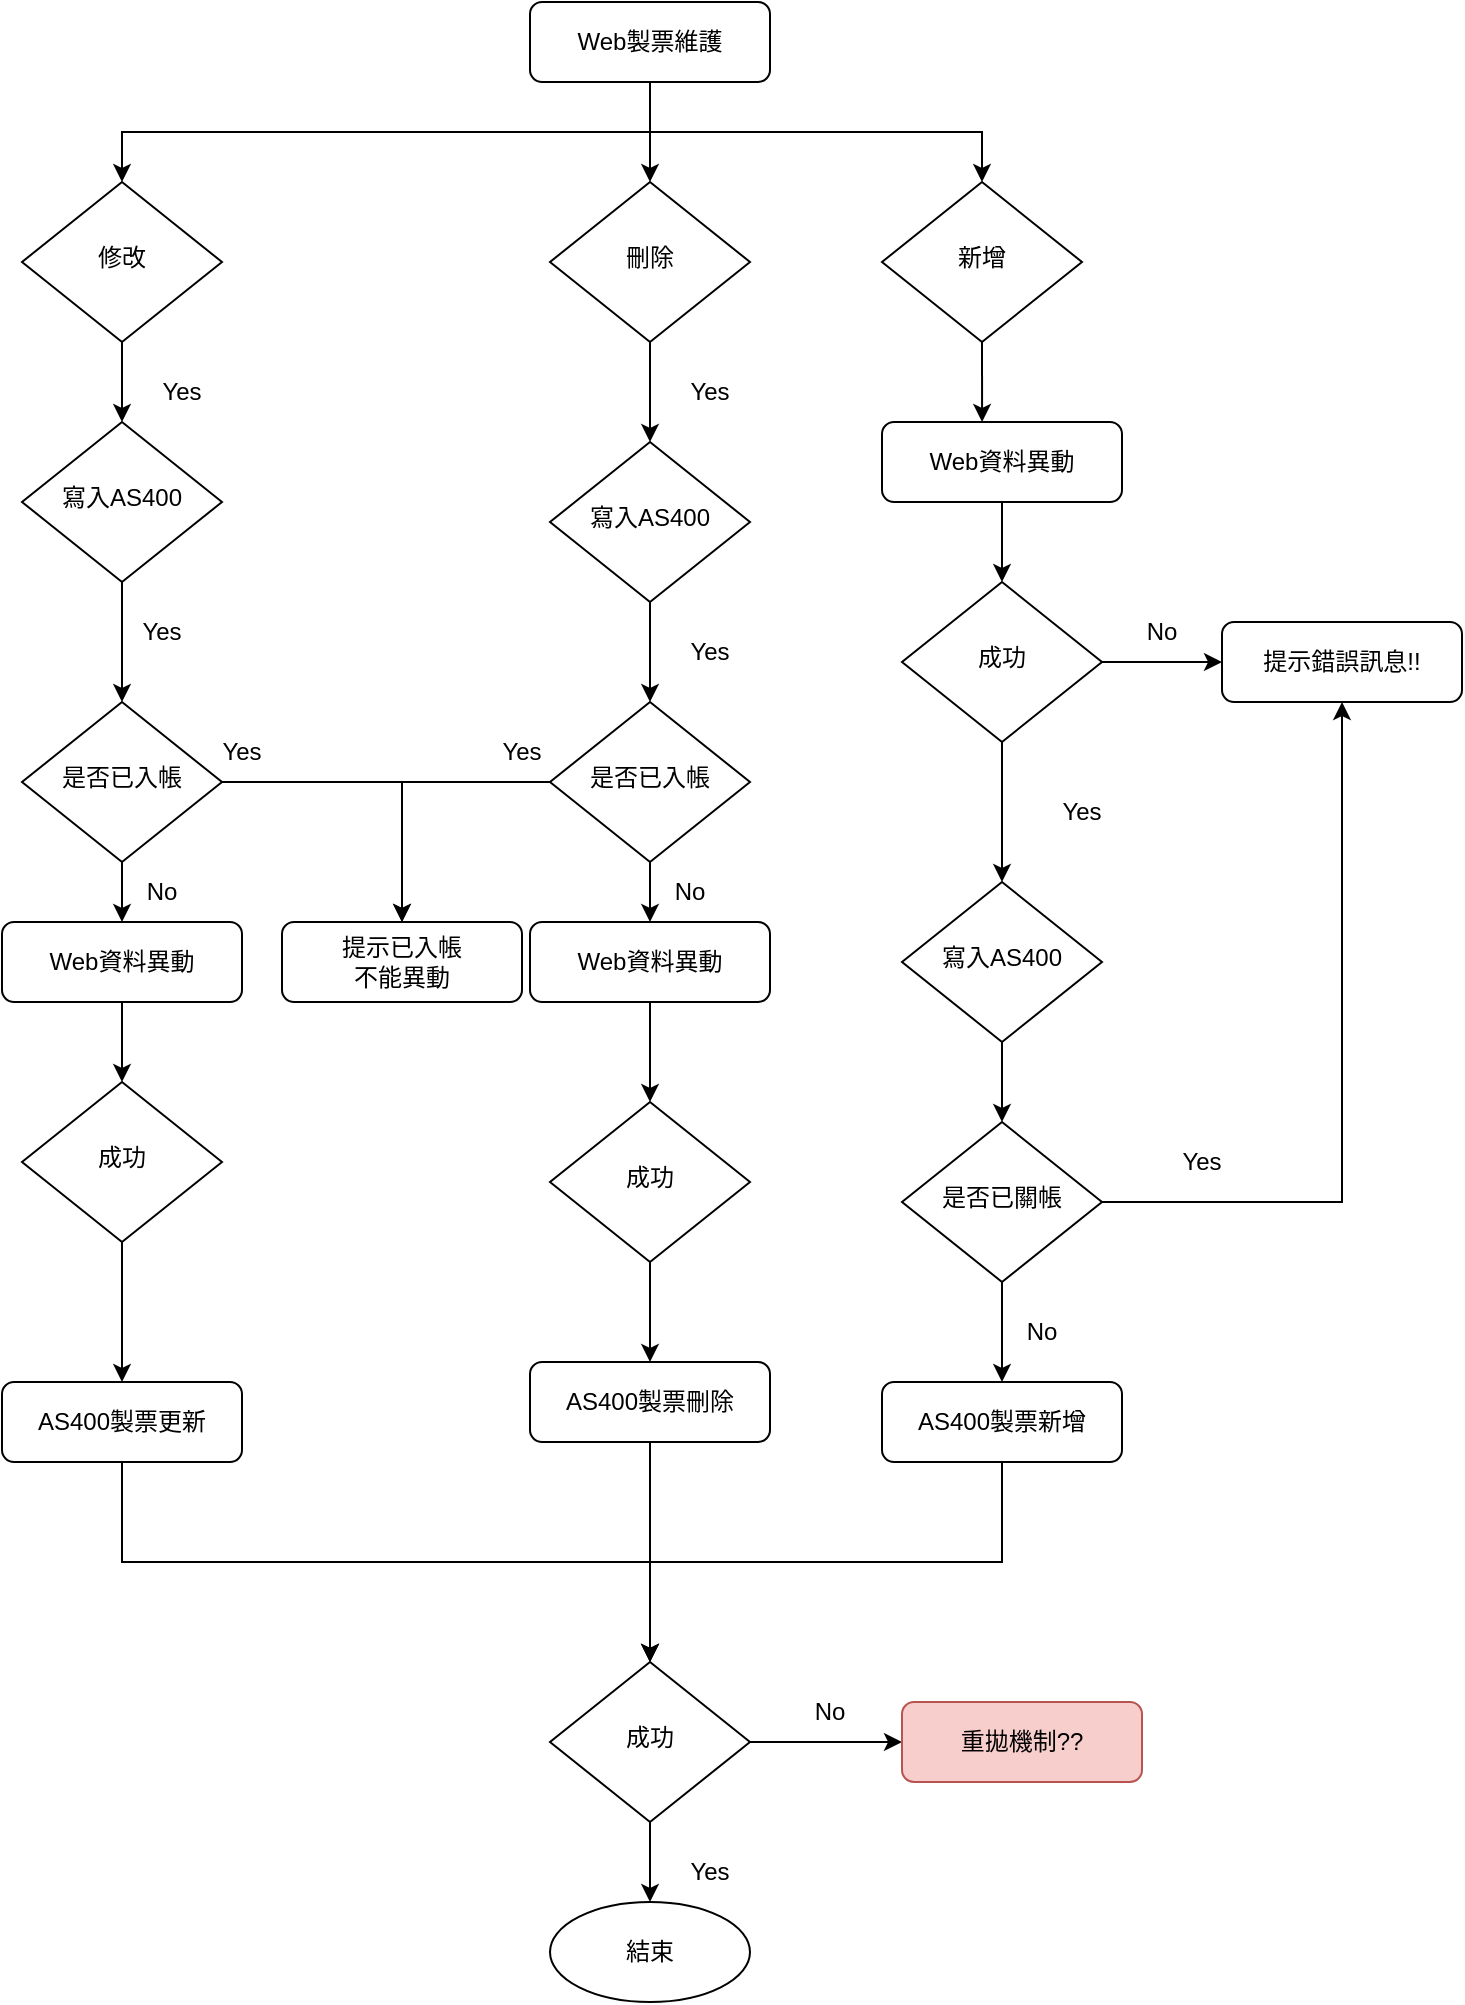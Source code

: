 <mxfile version="21.3.8" type="github">
  <diagram id="C5RBs43oDa-KdzZeNtuy" name="Page-1">
    <mxGraphModel dx="1434" dy="800" grid="1" gridSize="10" guides="1" tooltips="1" connect="1" arrows="1" fold="1" page="1" pageScale="1" pageWidth="827" pageHeight="1169" math="0" shadow="0">
      <root>
        <mxCell id="WIyWlLk6GJQsqaUBKTNV-0" />
        <mxCell id="WIyWlLk6GJQsqaUBKTNV-1" parent="WIyWlLk6GJQsqaUBKTNV-0" />
        <mxCell id="d1PBhEWN59_eSyJ3hZOR-18" style="edgeStyle=orthogonalEdgeStyle;rounded=0;orthogonalLoop=1;jettySize=auto;html=1;exitX=0.5;exitY=1;exitDx=0;exitDy=0;entryX=0.5;entryY=0;entryDx=0;entryDy=0;" edge="1" parent="WIyWlLk6GJQsqaUBKTNV-1" source="WIyWlLk6GJQsqaUBKTNV-3" target="d1PBhEWN59_eSyJ3hZOR-5">
          <mxGeometry relative="1" as="geometry" />
        </mxCell>
        <mxCell id="d1PBhEWN59_eSyJ3hZOR-19" style="edgeStyle=orthogonalEdgeStyle;rounded=0;orthogonalLoop=1;jettySize=auto;html=1;exitX=0.5;exitY=1;exitDx=0;exitDy=0;entryX=0.5;entryY=0;entryDx=0;entryDy=0;" edge="1" parent="WIyWlLk6GJQsqaUBKTNV-1" source="WIyWlLk6GJQsqaUBKTNV-3" target="d1PBhEWN59_eSyJ3hZOR-7">
          <mxGeometry relative="1" as="geometry" />
        </mxCell>
        <mxCell id="d1PBhEWN59_eSyJ3hZOR-20" style="edgeStyle=orthogonalEdgeStyle;rounded=0;orthogonalLoop=1;jettySize=auto;html=1;exitX=0.5;exitY=1;exitDx=0;exitDy=0;" edge="1" parent="WIyWlLk6GJQsqaUBKTNV-1" source="WIyWlLk6GJQsqaUBKTNV-3" target="d1PBhEWN59_eSyJ3hZOR-6">
          <mxGeometry relative="1" as="geometry" />
        </mxCell>
        <mxCell id="WIyWlLk6GJQsqaUBKTNV-3" value="Web製票維護" style="rounded=1;whiteSpace=wrap;html=1;fontSize=12;glass=0;strokeWidth=1;shadow=0;" parent="WIyWlLk6GJQsqaUBKTNV-1" vertex="1">
          <mxGeometry x="294" y="30" width="120" height="40" as="geometry" />
        </mxCell>
        <mxCell id="d1PBhEWN59_eSyJ3hZOR-64" style="edgeStyle=orthogonalEdgeStyle;rounded=0;orthogonalLoop=1;jettySize=auto;html=1;exitX=0.5;exitY=1;exitDx=0;exitDy=0;entryX=0.5;entryY=0;entryDx=0;entryDy=0;" edge="1" parent="WIyWlLk6GJQsqaUBKTNV-1" source="WIyWlLk6GJQsqaUBKTNV-12" target="d1PBhEWN59_eSyJ3hZOR-26">
          <mxGeometry relative="1" as="geometry" />
        </mxCell>
        <mxCell id="WIyWlLk6GJQsqaUBKTNV-12" value="AS400製票新增" style="rounded=1;whiteSpace=wrap;html=1;fontSize=12;glass=0;strokeWidth=1;shadow=0;" parent="WIyWlLk6GJQsqaUBKTNV-1" vertex="1">
          <mxGeometry x="470" y="720" width="120" height="40" as="geometry" />
        </mxCell>
        <mxCell id="d1PBhEWN59_eSyJ3hZOR-24" style="edgeStyle=orthogonalEdgeStyle;rounded=0;orthogonalLoop=1;jettySize=auto;html=1;exitX=0.5;exitY=1;exitDx=0;exitDy=0;entryX=0.5;entryY=0;entryDx=0;entryDy=0;" edge="1" parent="WIyWlLk6GJQsqaUBKTNV-1" source="d1PBhEWN59_eSyJ3hZOR-1" target="d1PBhEWN59_eSyJ3hZOR-8">
          <mxGeometry relative="1" as="geometry" />
        </mxCell>
        <mxCell id="d1PBhEWN59_eSyJ3hZOR-1" value="寫入AS400" style="rhombus;whiteSpace=wrap;html=1;shadow=0;fontFamily=Helvetica;fontSize=12;align=center;strokeWidth=1;spacing=6;spacingTop=-4;" vertex="1" parent="WIyWlLk6GJQsqaUBKTNV-1">
          <mxGeometry x="480" y="470" width="100" height="80" as="geometry" />
        </mxCell>
        <mxCell id="d1PBhEWN59_eSyJ3hZOR-22" style="edgeStyle=orthogonalEdgeStyle;rounded=0;orthogonalLoop=1;jettySize=auto;html=1;exitX=0.5;exitY=1;exitDx=0;exitDy=0;" edge="1" parent="WIyWlLk6GJQsqaUBKTNV-1" source="d1PBhEWN59_eSyJ3hZOR-2" target="d1PBhEWN59_eSyJ3hZOR-4">
          <mxGeometry relative="1" as="geometry" />
        </mxCell>
        <mxCell id="d1PBhEWN59_eSyJ3hZOR-2" value="Web資料異動" style="rounded=1;whiteSpace=wrap;html=1;fontSize=12;glass=0;strokeWidth=1;shadow=0;" vertex="1" parent="WIyWlLk6GJQsqaUBKTNV-1">
          <mxGeometry x="470" y="240" width="120" height="40" as="geometry" />
        </mxCell>
        <mxCell id="d1PBhEWN59_eSyJ3hZOR-39" value="" style="edgeStyle=orthogonalEdgeStyle;rounded=0;orthogonalLoop=1;jettySize=auto;html=1;" edge="1" parent="WIyWlLk6GJQsqaUBKTNV-1" source="d1PBhEWN59_eSyJ3hZOR-3" target="d1PBhEWN59_eSyJ3hZOR-16">
          <mxGeometry relative="1" as="geometry" />
        </mxCell>
        <mxCell id="d1PBhEWN59_eSyJ3hZOR-3" value="成功" style="rhombus;whiteSpace=wrap;html=1;shadow=0;fontFamily=Helvetica;fontSize=12;align=center;strokeWidth=1;spacing=6;spacingTop=-4;" vertex="1" parent="WIyWlLk6GJQsqaUBKTNV-1">
          <mxGeometry x="40" y="570" width="100" height="80" as="geometry" />
        </mxCell>
        <mxCell id="d1PBhEWN59_eSyJ3hZOR-23" style="edgeStyle=orthogonalEdgeStyle;rounded=0;orthogonalLoop=1;jettySize=auto;html=1;exitX=0.5;exitY=1;exitDx=0;exitDy=0;entryX=0.5;entryY=0;entryDx=0;entryDy=0;" edge="1" parent="WIyWlLk6GJQsqaUBKTNV-1" source="d1PBhEWN59_eSyJ3hZOR-4" target="d1PBhEWN59_eSyJ3hZOR-1">
          <mxGeometry relative="1" as="geometry" />
        </mxCell>
        <mxCell id="d1PBhEWN59_eSyJ3hZOR-44" style="edgeStyle=orthogonalEdgeStyle;rounded=0;orthogonalLoop=1;jettySize=auto;html=1;exitX=1;exitY=0.5;exitDx=0;exitDy=0;" edge="1" parent="WIyWlLk6GJQsqaUBKTNV-1" source="d1PBhEWN59_eSyJ3hZOR-4" target="d1PBhEWN59_eSyJ3hZOR-43">
          <mxGeometry relative="1" as="geometry" />
        </mxCell>
        <mxCell id="d1PBhEWN59_eSyJ3hZOR-4" value="成功" style="rhombus;whiteSpace=wrap;html=1;shadow=0;fontFamily=Helvetica;fontSize=12;align=center;strokeWidth=1;spacing=6;spacingTop=-4;" vertex="1" parent="WIyWlLk6GJQsqaUBKTNV-1">
          <mxGeometry x="480" y="320" width="100" height="80" as="geometry" />
        </mxCell>
        <mxCell id="d1PBhEWN59_eSyJ3hZOR-21" style="edgeStyle=orthogonalEdgeStyle;rounded=0;orthogonalLoop=1;jettySize=auto;html=1;exitX=0.5;exitY=1;exitDx=0;exitDy=0;entryX=0.417;entryY=0;entryDx=0;entryDy=0;entryPerimeter=0;" edge="1" parent="WIyWlLk6GJQsqaUBKTNV-1" source="d1PBhEWN59_eSyJ3hZOR-5" target="d1PBhEWN59_eSyJ3hZOR-2">
          <mxGeometry relative="1" as="geometry" />
        </mxCell>
        <mxCell id="d1PBhEWN59_eSyJ3hZOR-5" value="新增" style="rhombus;whiteSpace=wrap;html=1;shadow=0;fontFamily=Helvetica;fontSize=12;align=center;strokeWidth=1;spacing=6;spacingTop=-4;" vertex="1" parent="WIyWlLk6GJQsqaUBKTNV-1">
          <mxGeometry x="470" y="120" width="100" height="80" as="geometry" />
        </mxCell>
        <mxCell id="d1PBhEWN59_eSyJ3hZOR-34" style="edgeStyle=orthogonalEdgeStyle;rounded=0;orthogonalLoop=1;jettySize=auto;html=1;exitX=0.5;exitY=1;exitDx=0;exitDy=0;entryX=0.5;entryY=0;entryDx=0;entryDy=0;" edge="1" parent="WIyWlLk6GJQsqaUBKTNV-1" source="d1PBhEWN59_eSyJ3hZOR-6" target="d1PBhEWN59_eSyJ3hZOR-10">
          <mxGeometry relative="1" as="geometry" />
        </mxCell>
        <mxCell id="d1PBhEWN59_eSyJ3hZOR-6" value="修改" style="rhombus;whiteSpace=wrap;html=1;shadow=0;fontFamily=Helvetica;fontSize=12;align=center;strokeWidth=1;spacing=6;spacingTop=-4;" vertex="1" parent="WIyWlLk6GJQsqaUBKTNV-1">
          <mxGeometry x="40" y="120" width="100" height="80" as="geometry" />
        </mxCell>
        <mxCell id="d1PBhEWN59_eSyJ3hZOR-29" style="edgeStyle=orthogonalEdgeStyle;rounded=0;orthogonalLoop=1;jettySize=auto;html=1;exitX=0.5;exitY=1;exitDx=0;exitDy=0;entryX=0.5;entryY=0;entryDx=0;entryDy=0;" edge="1" parent="WIyWlLk6GJQsqaUBKTNV-1" source="d1PBhEWN59_eSyJ3hZOR-7" target="d1PBhEWN59_eSyJ3hZOR-14">
          <mxGeometry relative="1" as="geometry" />
        </mxCell>
        <mxCell id="d1PBhEWN59_eSyJ3hZOR-7" value="刪除" style="rhombus;whiteSpace=wrap;html=1;shadow=0;fontFamily=Helvetica;fontSize=12;align=center;strokeWidth=1;spacing=6;spacingTop=-4;" vertex="1" parent="WIyWlLk6GJQsqaUBKTNV-1">
          <mxGeometry x="304" y="120" width="100" height="80" as="geometry" />
        </mxCell>
        <mxCell id="d1PBhEWN59_eSyJ3hZOR-25" style="edgeStyle=orthogonalEdgeStyle;rounded=0;orthogonalLoop=1;jettySize=auto;html=1;exitX=0.5;exitY=1;exitDx=0;exitDy=0;entryX=0.5;entryY=0;entryDx=0;entryDy=0;" edge="1" parent="WIyWlLk6GJQsqaUBKTNV-1" source="d1PBhEWN59_eSyJ3hZOR-8" target="WIyWlLk6GJQsqaUBKTNV-12">
          <mxGeometry relative="1" as="geometry" />
        </mxCell>
        <mxCell id="d1PBhEWN59_eSyJ3hZOR-59" style="edgeStyle=orthogonalEdgeStyle;rounded=0;orthogonalLoop=1;jettySize=auto;html=1;entryX=0.5;entryY=1;entryDx=0;entryDy=0;" edge="1" parent="WIyWlLk6GJQsqaUBKTNV-1" source="d1PBhEWN59_eSyJ3hZOR-8" target="d1PBhEWN59_eSyJ3hZOR-43">
          <mxGeometry relative="1" as="geometry" />
        </mxCell>
        <mxCell id="d1PBhEWN59_eSyJ3hZOR-8" value="是否已關帳" style="rhombus;whiteSpace=wrap;html=1;shadow=0;fontFamily=Helvetica;fontSize=12;align=center;strokeWidth=1;spacing=6;spacingTop=-4;" vertex="1" parent="WIyWlLk6GJQsqaUBKTNV-1">
          <mxGeometry x="480" y="590" width="100" height="80" as="geometry" />
        </mxCell>
        <mxCell id="d1PBhEWN59_eSyJ3hZOR-38" style="edgeStyle=orthogonalEdgeStyle;rounded=0;orthogonalLoop=1;jettySize=auto;html=1;exitX=0.5;exitY=1;exitDx=0;exitDy=0;entryX=0.5;entryY=0;entryDx=0;entryDy=0;" edge="1" parent="WIyWlLk6GJQsqaUBKTNV-1" source="d1PBhEWN59_eSyJ3hZOR-9" target="d1PBhEWN59_eSyJ3hZOR-3">
          <mxGeometry relative="1" as="geometry" />
        </mxCell>
        <mxCell id="d1PBhEWN59_eSyJ3hZOR-9" value="Web資料異動" style="rounded=1;whiteSpace=wrap;html=1;fontSize=12;glass=0;strokeWidth=1;shadow=0;" vertex="1" parent="WIyWlLk6GJQsqaUBKTNV-1">
          <mxGeometry x="30" y="490" width="120" height="40" as="geometry" />
        </mxCell>
        <mxCell id="d1PBhEWN59_eSyJ3hZOR-36" style="edgeStyle=orthogonalEdgeStyle;rounded=0;orthogonalLoop=1;jettySize=auto;html=1;exitX=0.5;exitY=1;exitDx=0;exitDy=0;entryX=0.5;entryY=0;entryDx=0;entryDy=0;" edge="1" parent="WIyWlLk6GJQsqaUBKTNV-1" source="d1PBhEWN59_eSyJ3hZOR-10" target="d1PBhEWN59_eSyJ3hZOR-11">
          <mxGeometry relative="1" as="geometry" />
        </mxCell>
        <mxCell id="d1PBhEWN59_eSyJ3hZOR-10" value="寫入AS400" style="rhombus;whiteSpace=wrap;html=1;shadow=0;fontFamily=Helvetica;fontSize=12;align=center;strokeWidth=1;spacing=6;spacingTop=-4;" vertex="1" parent="WIyWlLk6GJQsqaUBKTNV-1">
          <mxGeometry x="40" y="240" width="100" height="80" as="geometry" />
        </mxCell>
        <mxCell id="d1PBhEWN59_eSyJ3hZOR-37" style="edgeStyle=orthogonalEdgeStyle;rounded=0;orthogonalLoop=1;jettySize=auto;html=1;exitX=0.5;exitY=1;exitDx=0;exitDy=0;" edge="1" parent="WIyWlLk6GJQsqaUBKTNV-1" source="d1PBhEWN59_eSyJ3hZOR-11" target="d1PBhEWN59_eSyJ3hZOR-9">
          <mxGeometry relative="1" as="geometry" />
        </mxCell>
        <mxCell id="d1PBhEWN59_eSyJ3hZOR-55" style="edgeStyle=orthogonalEdgeStyle;rounded=0;orthogonalLoop=1;jettySize=auto;html=1;exitX=1;exitY=0.5;exitDx=0;exitDy=0;entryX=0.5;entryY=0;entryDx=0;entryDy=0;" edge="1" parent="WIyWlLk6GJQsqaUBKTNV-1" source="d1PBhEWN59_eSyJ3hZOR-11" target="d1PBhEWN59_eSyJ3hZOR-53">
          <mxGeometry relative="1" as="geometry">
            <mxPoint x="230" y="480" as="targetPoint" />
          </mxGeometry>
        </mxCell>
        <mxCell id="d1PBhEWN59_eSyJ3hZOR-11" value="是否已入帳" style="rhombus;whiteSpace=wrap;html=1;shadow=0;fontFamily=Helvetica;fontSize=12;align=center;strokeWidth=1;spacing=6;spacingTop=-4;" vertex="1" parent="WIyWlLk6GJQsqaUBKTNV-1">
          <mxGeometry x="40" y="380" width="100" height="80" as="geometry" />
        </mxCell>
        <mxCell id="d1PBhEWN59_eSyJ3hZOR-32" style="edgeStyle=orthogonalEdgeStyle;rounded=0;orthogonalLoop=1;jettySize=auto;html=1;exitX=0.5;exitY=1;exitDx=0;exitDy=0;" edge="1" parent="WIyWlLk6GJQsqaUBKTNV-1" source="d1PBhEWN59_eSyJ3hZOR-12" target="d1PBhEWN59_eSyJ3hZOR-13">
          <mxGeometry relative="1" as="geometry" />
        </mxCell>
        <mxCell id="d1PBhEWN59_eSyJ3hZOR-12" value="Web資料異動" style="rounded=1;whiteSpace=wrap;html=1;fontSize=12;glass=0;strokeWidth=1;shadow=0;" vertex="1" parent="WIyWlLk6GJQsqaUBKTNV-1">
          <mxGeometry x="294" y="490" width="120" height="40" as="geometry" />
        </mxCell>
        <mxCell id="d1PBhEWN59_eSyJ3hZOR-33" style="edgeStyle=orthogonalEdgeStyle;rounded=0;orthogonalLoop=1;jettySize=auto;html=1;exitX=0.5;exitY=1;exitDx=0;exitDy=0;entryX=0.5;entryY=0;entryDx=0;entryDy=0;" edge="1" parent="WIyWlLk6GJQsqaUBKTNV-1" source="d1PBhEWN59_eSyJ3hZOR-13" target="d1PBhEWN59_eSyJ3hZOR-17">
          <mxGeometry relative="1" as="geometry" />
        </mxCell>
        <mxCell id="d1PBhEWN59_eSyJ3hZOR-13" value="成功" style="rhombus;whiteSpace=wrap;html=1;shadow=0;fontFamily=Helvetica;fontSize=12;align=center;strokeWidth=1;spacing=6;spacingTop=-4;" vertex="1" parent="WIyWlLk6GJQsqaUBKTNV-1">
          <mxGeometry x="304" y="580" width="100" height="80" as="geometry" />
        </mxCell>
        <mxCell id="d1PBhEWN59_eSyJ3hZOR-30" style="edgeStyle=orthogonalEdgeStyle;rounded=0;orthogonalLoop=1;jettySize=auto;html=1;exitX=0.5;exitY=1;exitDx=0;exitDy=0;" edge="1" parent="WIyWlLk6GJQsqaUBKTNV-1" source="d1PBhEWN59_eSyJ3hZOR-14" target="d1PBhEWN59_eSyJ3hZOR-15">
          <mxGeometry relative="1" as="geometry" />
        </mxCell>
        <mxCell id="d1PBhEWN59_eSyJ3hZOR-14" value="寫入AS400" style="rhombus;whiteSpace=wrap;html=1;shadow=0;fontFamily=Helvetica;fontSize=12;align=center;strokeWidth=1;spacing=6;spacingTop=-4;" vertex="1" parent="WIyWlLk6GJQsqaUBKTNV-1">
          <mxGeometry x="304" y="250" width="100" height="80" as="geometry" />
        </mxCell>
        <mxCell id="d1PBhEWN59_eSyJ3hZOR-31" style="edgeStyle=orthogonalEdgeStyle;rounded=0;orthogonalLoop=1;jettySize=auto;html=1;exitX=0.5;exitY=1;exitDx=0;exitDy=0;entryX=0.5;entryY=0;entryDx=0;entryDy=0;" edge="1" parent="WIyWlLk6GJQsqaUBKTNV-1" source="d1PBhEWN59_eSyJ3hZOR-15" target="d1PBhEWN59_eSyJ3hZOR-12">
          <mxGeometry relative="1" as="geometry" />
        </mxCell>
        <mxCell id="d1PBhEWN59_eSyJ3hZOR-54" style="edgeStyle=orthogonalEdgeStyle;rounded=0;orthogonalLoop=1;jettySize=auto;html=1;exitX=0;exitY=0.5;exitDx=0;exitDy=0;" edge="1" parent="WIyWlLk6GJQsqaUBKTNV-1" source="d1PBhEWN59_eSyJ3hZOR-15" target="d1PBhEWN59_eSyJ3hZOR-53">
          <mxGeometry relative="1" as="geometry" />
        </mxCell>
        <mxCell id="d1PBhEWN59_eSyJ3hZOR-15" value="是否已入帳" style="rhombus;whiteSpace=wrap;html=1;shadow=0;fontFamily=Helvetica;fontSize=12;align=center;strokeWidth=1;spacing=6;spacingTop=-4;" vertex="1" parent="WIyWlLk6GJQsqaUBKTNV-1">
          <mxGeometry x="304" y="380" width="100" height="80" as="geometry" />
        </mxCell>
        <mxCell id="d1PBhEWN59_eSyJ3hZOR-62" style="edgeStyle=orthogonalEdgeStyle;rounded=0;orthogonalLoop=1;jettySize=auto;html=1;exitX=0.5;exitY=1;exitDx=0;exitDy=0;entryX=0.5;entryY=0;entryDx=0;entryDy=0;" edge="1" parent="WIyWlLk6GJQsqaUBKTNV-1" source="d1PBhEWN59_eSyJ3hZOR-16" target="d1PBhEWN59_eSyJ3hZOR-26">
          <mxGeometry relative="1" as="geometry">
            <mxPoint x="350" y="810" as="targetPoint" />
            <Array as="points">
              <mxPoint x="90" y="810" />
              <mxPoint x="354" y="810" />
            </Array>
          </mxGeometry>
        </mxCell>
        <mxCell id="d1PBhEWN59_eSyJ3hZOR-16" value="AS400製票更新" style="rounded=1;whiteSpace=wrap;html=1;fontSize=12;glass=0;strokeWidth=1;shadow=0;" vertex="1" parent="WIyWlLk6GJQsqaUBKTNV-1">
          <mxGeometry x="30" y="720" width="120" height="40" as="geometry" />
        </mxCell>
        <mxCell id="d1PBhEWN59_eSyJ3hZOR-63" style="edgeStyle=orthogonalEdgeStyle;rounded=0;orthogonalLoop=1;jettySize=auto;html=1;exitX=0.5;exitY=1;exitDx=0;exitDy=0;" edge="1" parent="WIyWlLk6GJQsqaUBKTNV-1" source="d1PBhEWN59_eSyJ3hZOR-17" target="d1PBhEWN59_eSyJ3hZOR-26">
          <mxGeometry relative="1" as="geometry" />
        </mxCell>
        <mxCell id="d1PBhEWN59_eSyJ3hZOR-17" value="AS400製票刪除" style="rounded=1;whiteSpace=wrap;html=1;fontSize=12;glass=0;strokeWidth=1;shadow=0;" vertex="1" parent="WIyWlLk6GJQsqaUBKTNV-1">
          <mxGeometry x="294" y="710" width="120" height="40" as="geometry" />
        </mxCell>
        <mxCell id="d1PBhEWN59_eSyJ3hZOR-66" style="edgeStyle=orthogonalEdgeStyle;rounded=0;orthogonalLoop=1;jettySize=auto;html=1;exitX=0.5;exitY=1;exitDx=0;exitDy=0;" edge="1" parent="WIyWlLk6GJQsqaUBKTNV-1" source="d1PBhEWN59_eSyJ3hZOR-26" target="d1PBhEWN59_eSyJ3hZOR-61">
          <mxGeometry relative="1" as="geometry" />
        </mxCell>
        <mxCell id="d1PBhEWN59_eSyJ3hZOR-67" style="edgeStyle=orthogonalEdgeStyle;rounded=0;orthogonalLoop=1;jettySize=auto;html=1;exitX=1;exitY=0.5;exitDx=0;exitDy=0;" edge="1" parent="WIyWlLk6GJQsqaUBKTNV-1" source="d1PBhEWN59_eSyJ3hZOR-26" target="d1PBhEWN59_eSyJ3hZOR-28">
          <mxGeometry relative="1" as="geometry" />
        </mxCell>
        <mxCell id="d1PBhEWN59_eSyJ3hZOR-26" value="成功" style="rhombus;whiteSpace=wrap;html=1;shadow=0;fontFamily=Helvetica;fontSize=12;align=center;strokeWidth=1;spacing=6;spacingTop=-4;" vertex="1" parent="WIyWlLk6GJQsqaUBKTNV-1">
          <mxGeometry x="304" y="860" width="100" height="80" as="geometry" />
        </mxCell>
        <mxCell id="d1PBhEWN59_eSyJ3hZOR-28" value="重拋機制??" style="rounded=1;whiteSpace=wrap;html=1;fontSize=12;glass=0;strokeWidth=1;shadow=0;fillColor=#f8cecc;strokeColor=#b85450;" vertex="1" parent="WIyWlLk6GJQsqaUBKTNV-1">
          <mxGeometry x="480" y="880" width="120" height="40" as="geometry" />
        </mxCell>
        <mxCell id="d1PBhEWN59_eSyJ3hZOR-43" value="提示錯誤訊息!!" style="rounded=1;whiteSpace=wrap;html=1;fontSize=12;glass=0;strokeWidth=1;shadow=0;" vertex="1" parent="WIyWlLk6GJQsqaUBKTNV-1">
          <mxGeometry x="640" y="340" width="120" height="40" as="geometry" />
        </mxCell>
        <mxCell id="d1PBhEWN59_eSyJ3hZOR-45" value="No" style="text;html=1;strokeColor=none;fillColor=none;align=center;verticalAlign=middle;whiteSpace=wrap;rounded=0;" vertex="1" parent="WIyWlLk6GJQsqaUBKTNV-1">
          <mxGeometry x="580" y="330" width="60" height="30" as="geometry" />
        </mxCell>
        <mxCell id="d1PBhEWN59_eSyJ3hZOR-46" value="Yes" style="text;html=1;strokeColor=none;fillColor=none;align=center;verticalAlign=middle;whiteSpace=wrap;rounded=0;" vertex="1" parent="WIyWlLk6GJQsqaUBKTNV-1">
          <mxGeometry x="540" y="420" width="60" height="30" as="geometry" />
        </mxCell>
        <mxCell id="d1PBhEWN59_eSyJ3hZOR-47" value="Yes" style="text;html=1;strokeColor=none;fillColor=none;align=center;verticalAlign=middle;whiteSpace=wrap;rounded=0;" vertex="1" parent="WIyWlLk6GJQsqaUBKTNV-1">
          <mxGeometry x="354" y="340" width="60" height="30" as="geometry" />
        </mxCell>
        <mxCell id="d1PBhEWN59_eSyJ3hZOR-48" value="Yes" style="text;html=1;strokeColor=none;fillColor=none;align=center;verticalAlign=middle;whiteSpace=wrap;rounded=0;" vertex="1" parent="WIyWlLk6GJQsqaUBKTNV-1">
          <mxGeometry x="354" y="210" width="60" height="30" as="geometry" />
        </mxCell>
        <mxCell id="d1PBhEWN59_eSyJ3hZOR-49" value="Yes" style="text;html=1;strokeColor=none;fillColor=none;align=center;verticalAlign=middle;whiteSpace=wrap;rounded=0;" vertex="1" parent="WIyWlLk6GJQsqaUBKTNV-1">
          <mxGeometry x="90" y="210" width="60" height="30" as="geometry" />
        </mxCell>
        <mxCell id="d1PBhEWN59_eSyJ3hZOR-50" value="Yes" style="text;html=1;strokeColor=none;fillColor=none;align=center;verticalAlign=middle;whiteSpace=wrap;rounded=0;" vertex="1" parent="WIyWlLk6GJQsqaUBKTNV-1">
          <mxGeometry x="80" y="330" width="60" height="30" as="geometry" />
        </mxCell>
        <mxCell id="d1PBhEWN59_eSyJ3hZOR-51" value="No" style="text;html=1;strokeColor=none;fillColor=none;align=center;verticalAlign=middle;whiteSpace=wrap;rounded=0;" vertex="1" parent="WIyWlLk6GJQsqaUBKTNV-1">
          <mxGeometry x="344" y="460" width="60" height="30" as="geometry" />
        </mxCell>
        <mxCell id="d1PBhEWN59_eSyJ3hZOR-52" value="No" style="text;html=1;strokeColor=none;fillColor=none;align=center;verticalAlign=middle;whiteSpace=wrap;rounded=0;" vertex="1" parent="WIyWlLk6GJQsqaUBKTNV-1">
          <mxGeometry x="80" y="460" width="60" height="30" as="geometry" />
        </mxCell>
        <mxCell id="d1PBhEWN59_eSyJ3hZOR-53" value="提示已入帳&lt;br&gt;不能異動" style="rounded=1;whiteSpace=wrap;html=1;fontSize=12;glass=0;strokeWidth=1;shadow=0;" vertex="1" parent="WIyWlLk6GJQsqaUBKTNV-1">
          <mxGeometry x="170" y="490" width="120" height="40" as="geometry" />
        </mxCell>
        <mxCell id="d1PBhEWN59_eSyJ3hZOR-56" value="Yes" style="text;html=1;strokeColor=none;fillColor=none;align=center;verticalAlign=middle;whiteSpace=wrap;rounded=0;" vertex="1" parent="WIyWlLk6GJQsqaUBKTNV-1">
          <mxGeometry x="260" y="390" width="60" height="30" as="geometry" />
        </mxCell>
        <mxCell id="d1PBhEWN59_eSyJ3hZOR-57" value="Yes" style="text;html=1;strokeColor=none;fillColor=none;align=center;verticalAlign=middle;whiteSpace=wrap;rounded=0;" vertex="1" parent="WIyWlLk6GJQsqaUBKTNV-1">
          <mxGeometry x="120" y="390" width="60" height="30" as="geometry" />
        </mxCell>
        <mxCell id="d1PBhEWN59_eSyJ3hZOR-58" value="No" style="text;html=1;strokeColor=none;fillColor=none;align=center;verticalAlign=middle;whiteSpace=wrap;rounded=0;" vertex="1" parent="WIyWlLk6GJQsqaUBKTNV-1">
          <mxGeometry x="520" y="680" width="60" height="30" as="geometry" />
        </mxCell>
        <mxCell id="d1PBhEWN59_eSyJ3hZOR-60" value="Yes" style="text;html=1;strokeColor=none;fillColor=none;align=center;verticalAlign=middle;whiteSpace=wrap;rounded=0;" vertex="1" parent="WIyWlLk6GJQsqaUBKTNV-1">
          <mxGeometry x="600" y="595" width="60" height="30" as="geometry" />
        </mxCell>
        <mxCell id="d1PBhEWN59_eSyJ3hZOR-61" value="結束" style="ellipse;whiteSpace=wrap;html=1;" vertex="1" parent="WIyWlLk6GJQsqaUBKTNV-1">
          <mxGeometry x="304" y="980" width="100" height="50" as="geometry" />
        </mxCell>
        <mxCell id="d1PBhEWN59_eSyJ3hZOR-68" value="Yes" style="text;html=1;strokeColor=none;fillColor=none;align=center;verticalAlign=middle;whiteSpace=wrap;rounded=0;" vertex="1" parent="WIyWlLk6GJQsqaUBKTNV-1">
          <mxGeometry x="354" y="950" width="60" height="30" as="geometry" />
        </mxCell>
        <mxCell id="d1PBhEWN59_eSyJ3hZOR-69" value="No" style="text;html=1;strokeColor=none;fillColor=none;align=center;verticalAlign=middle;whiteSpace=wrap;rounded=0;" vertex="1" parent="WIyWlLk6GJQsqaUBKTNV-1">
          <mxGeometry x="413.5" y="870" width="60" height="30" as="geometry" />
        </mxCell>
      </root>
    </mxGraphModel>
  </diagram>
</mxfile>
